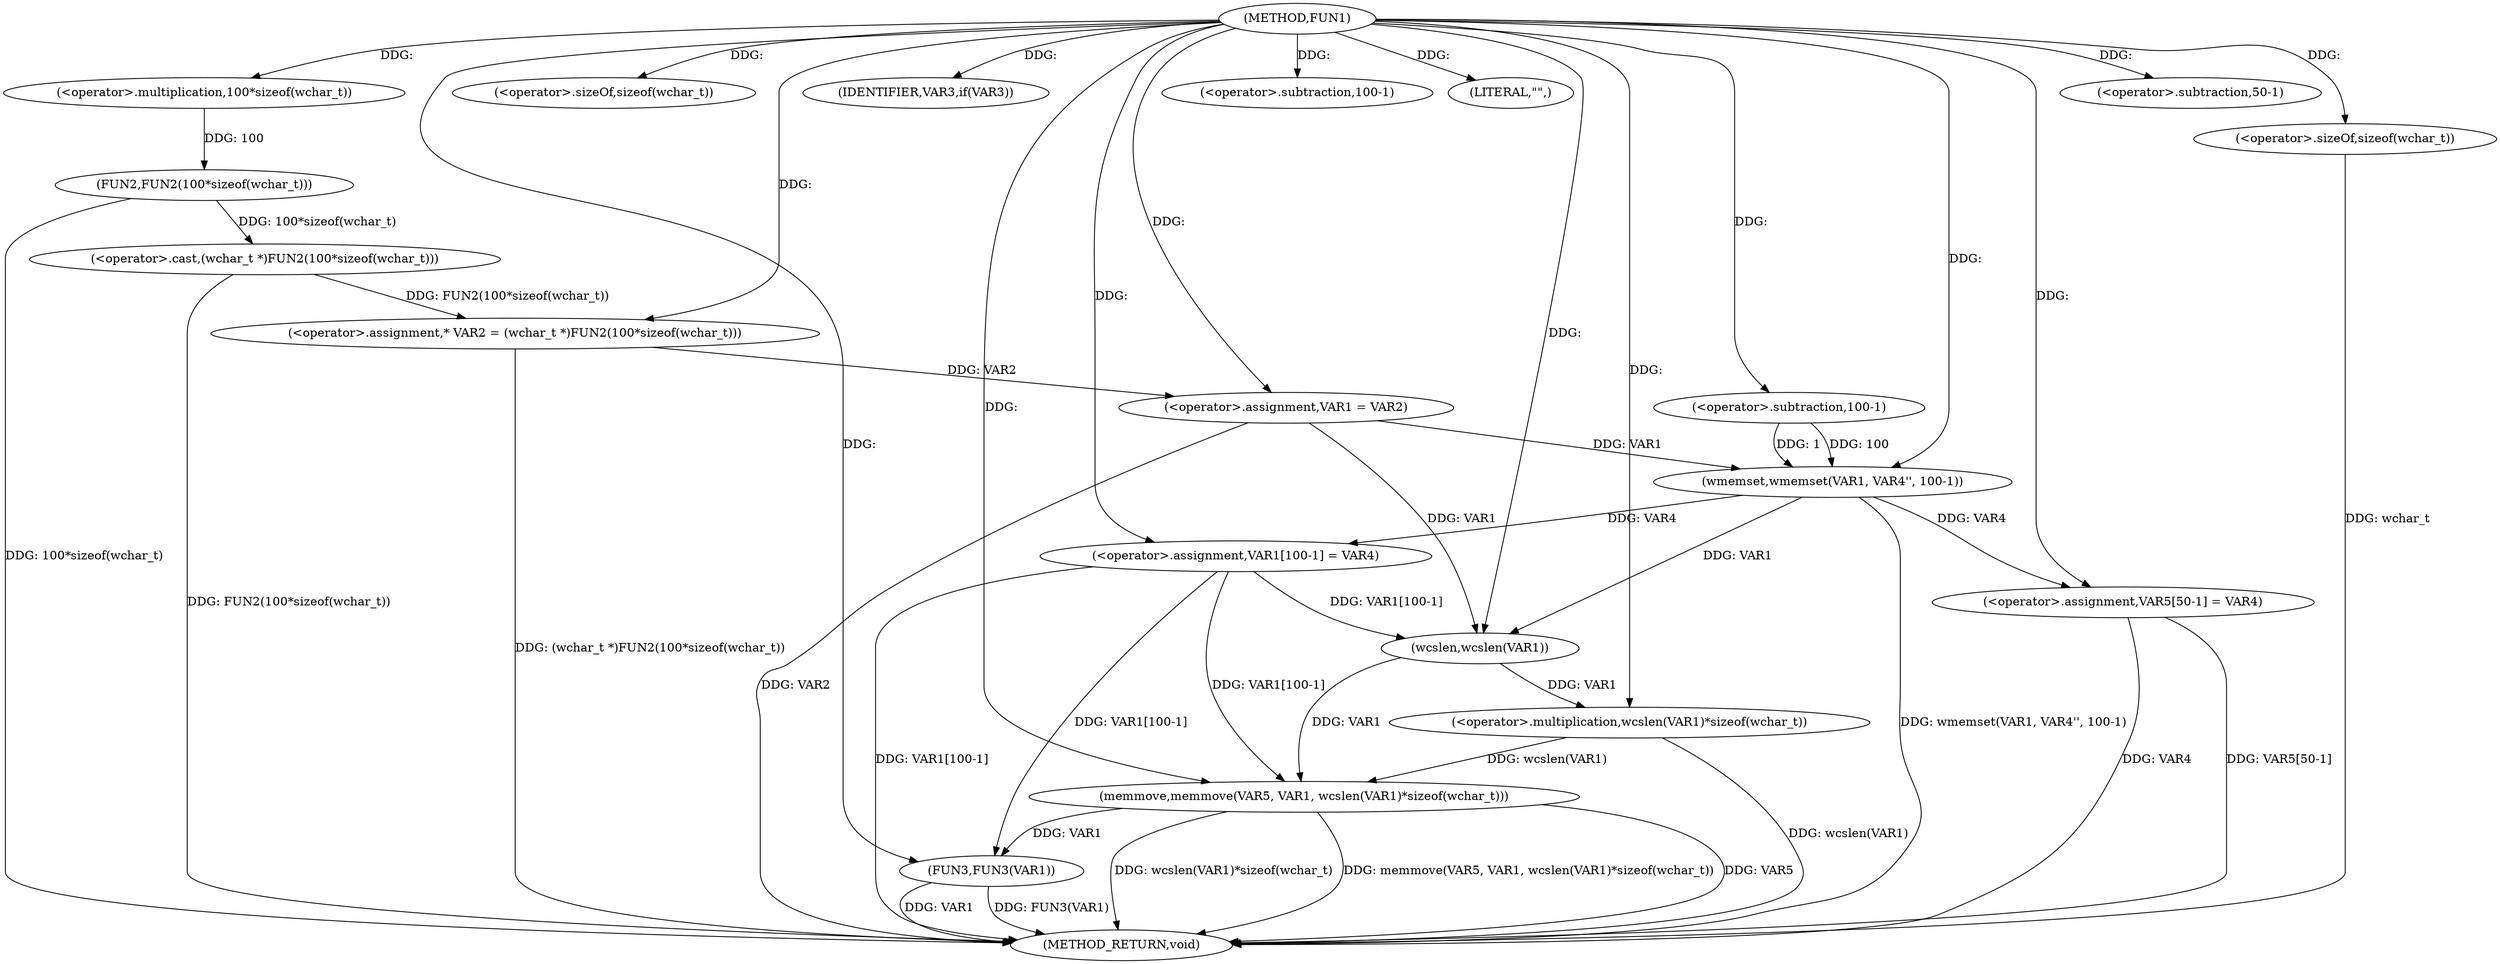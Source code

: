 digraph FUN1 {  
"1000100" [label = "(METHOD,FUN1)" ]
"1000151" [label = "(METHOD_RETURN,void)" ]
"1000104" [label = "(<operator>.assignment,* VAR2 = (wchar_t *)FUN2(100*sizeof(wchar_t)))" ]
"1000106" [label = "(<operator>.cast,(wchar_t *)FUN2(100*sizeof(wchar_t)))" ]
"1000108" [label = "(FUN2,FUN2(100*sizeof(wchar_t)))" ]
"1000109" [label = "(<operator>.multiplication,100*sizeof(wchar_t))" ]
"1000111" [label = "(<operator>.sizeOf,sizeof(wchar_t))" ]
"1000113" [label = "(<operator>.assignment,VAR1 = VAR2)" ]
"1000117" [label = "(IDENTIFIER,VAR3,if(VAR3))" ]
"1000119" [label = "(wmemset,wmemset(VAR1, VAR4'', 100-1))" ]
"1000122" [label = "(<operator>.subtraction,100-1)" ]
"1000125" [label = "(<operator>.assignment,VAR1[100-1] = VAR4)" ]
"1000128" [label = "(<operator>.subtraction,100-1)" ]
"1000133" [label = "(LITERAL,\"\",)" ]
"1000134" [label = "(memmove,memmove(VAR5, VAR1, wcslen(VAR1)*sizeof(wchar_t)))" ]
"1000137" [label = "(<operator>.multiplication,wcslen(VAR1)*sizeof(wchar_t))" ]
"1000138" [label = "(wcslen,wcslen(VAR1))" ]
"1000140" [label = "(<operator>.sizeOf,sizeof(wchar_t))" ]
"1000142" [label = "(<operator>.assignment,VAR5[50-1] = VAR4)" ]
"1000145" [label = "(<operator>.subtraction,50-1)" ]
"1000149" [label = "(FUN3,FUN3(VAR1))" ]
  "1000125" -> "1000151"  [ label = "DDG: VAR1[100-1]"] 
  "1000106" -> "1000151"  [ label = "DDG: FUN2(100*sizeof(wchar_t))"] 
  "1000140" -> "1000151"  [ label = "DDG: wchar_t"] 
  "1000134" -> "1000151"  [ label = "DDG: memmove(VAR5, VAR1, wcslen(VAR1)*sizeof(wchar_t))"] 
  "1000113" -> "1000151"  [ label = "DDG: VAR2"] 
  "1000149" -> "1000151"  [ label = "DDG: VAR1"] 
  "1000119" -> "1000151"  [ label = "DDG: wmemset(VAR1, VAR4'', 100-1)"] 
  "1000149" -> "1000151"  [ label = "DDG: FUN3(VAR1)"] 
  "1000142" -> "1000151"  [ label = "DDG: VAR4"] 
  "1000134" -> "1000151"  [ label = "DDG: VAR5"] 
  "1000142" -> "1000151"  [ label = "DDG: VAR5[50-1]"] 
  "1000137" -> "1000151"  [ label = "DDG: wcslen(VAR1)"] 
  "1000134" -> "1000151"  [ label = "DDG: wcslen(VAR1)*sizeof(wchar_t)"] 
  "1000104" -> "1000151"  [ label = "DDG: (wchar_t *)FUN2(100*sizeof(wchar_t))"] 
  "1000108" -> "1000151"  [ label = "DDG: 100*sizeof(wchar_t)"] 
  "1000106" -> "1000104"  [ label = "DDG: FUN2(100*sizeof(wchar_t))"] 
  "1000100" -> "1000104"  [ label = "DDG: "] 
  "1000108" -> "1000106"  [ label = "DDG: 100*sizeof(wchar_t)"] 
  "1000109" -> "1000108"  [ label = "DDG: 100"] 
  "1000100" -> "1000109"  [ label = "DDG: "] 
  "1000100" -> "1000111"  [ label = "DDG: "] 
  "1000104" -> "1000113"  [ label = "DDG: VAR2"] 
  "1000100" -> "1000113"  [ label = "DDG: "] 
  "1000100" -> "1000117"  [ label = "DDG: "] 
  "1000113" -> "1000119"  [ label = "DDG: VAR1"] 
  "1000100" -> "1000119"  [ label = "DDG: "] 
  "1000122" -> "1000119"  [ label = "DDG: 100"] 
  "1000122" -> "1000119"  [ label = "DDG: 1"] 
  "1000100" -> "1000122"  [ label = "DDG: "] 
  "1000119" -> "1000125"  [ label = "DDG: VAR4"] 
  "1000100" -> "1000125"  [ label = "DDG: "] 
  "1000100" -> "1000128"  [ label = "DDG: "] 
  "1000100" -> "1000133"  [ label = "DDG: "] 
  "1000100" -> "1000134"  [ label = "DDG: "] 
  "1000125" -> "1000134"  [ label = "DDG: VAR1[100-1]"] 
  "1000138" -> "1000134"  [ label = "DDG: VAR1"] 
  "1000137" -> "1000134"  [ label = "DDG: wcslen(VAR1)"] 
  "1000138" -> "1000137"  [ label = "DDG: VAR1"] 
  "1000125" -> "1000138"  [ label = "DDG: VAR1[100-1]"] 
  "1000113" -> "1000138"  [ label = "DDG: VAR1"] 
  "1000119" -> "1000138"  [ label = "DDG: VAR1"] 
  "1000100" -> "1000138"  [ label = "DDG: "] 
  "1000100" -> "1000137"  [ label = "DDG: "] 
  "1000100" -> "1000140"  [ label = "DDG: "] 
  "1000100" -> "1000142"  [ label = "DDG: "] 
  "1000119" -> "1000142"  [ label = "DDG: VAR4"] 
  "1000100" -> "1000145"  [ label = "DDG: "] 
  "1000125" -> "1000149"  [ label = "DDG: VAR1[100-1]"] 
  "1000134" -> "1000149"  [ label = "DDG: VAR1"] 
  "1000100" -> "1000149"  [ label = "DDG: "] 
}

